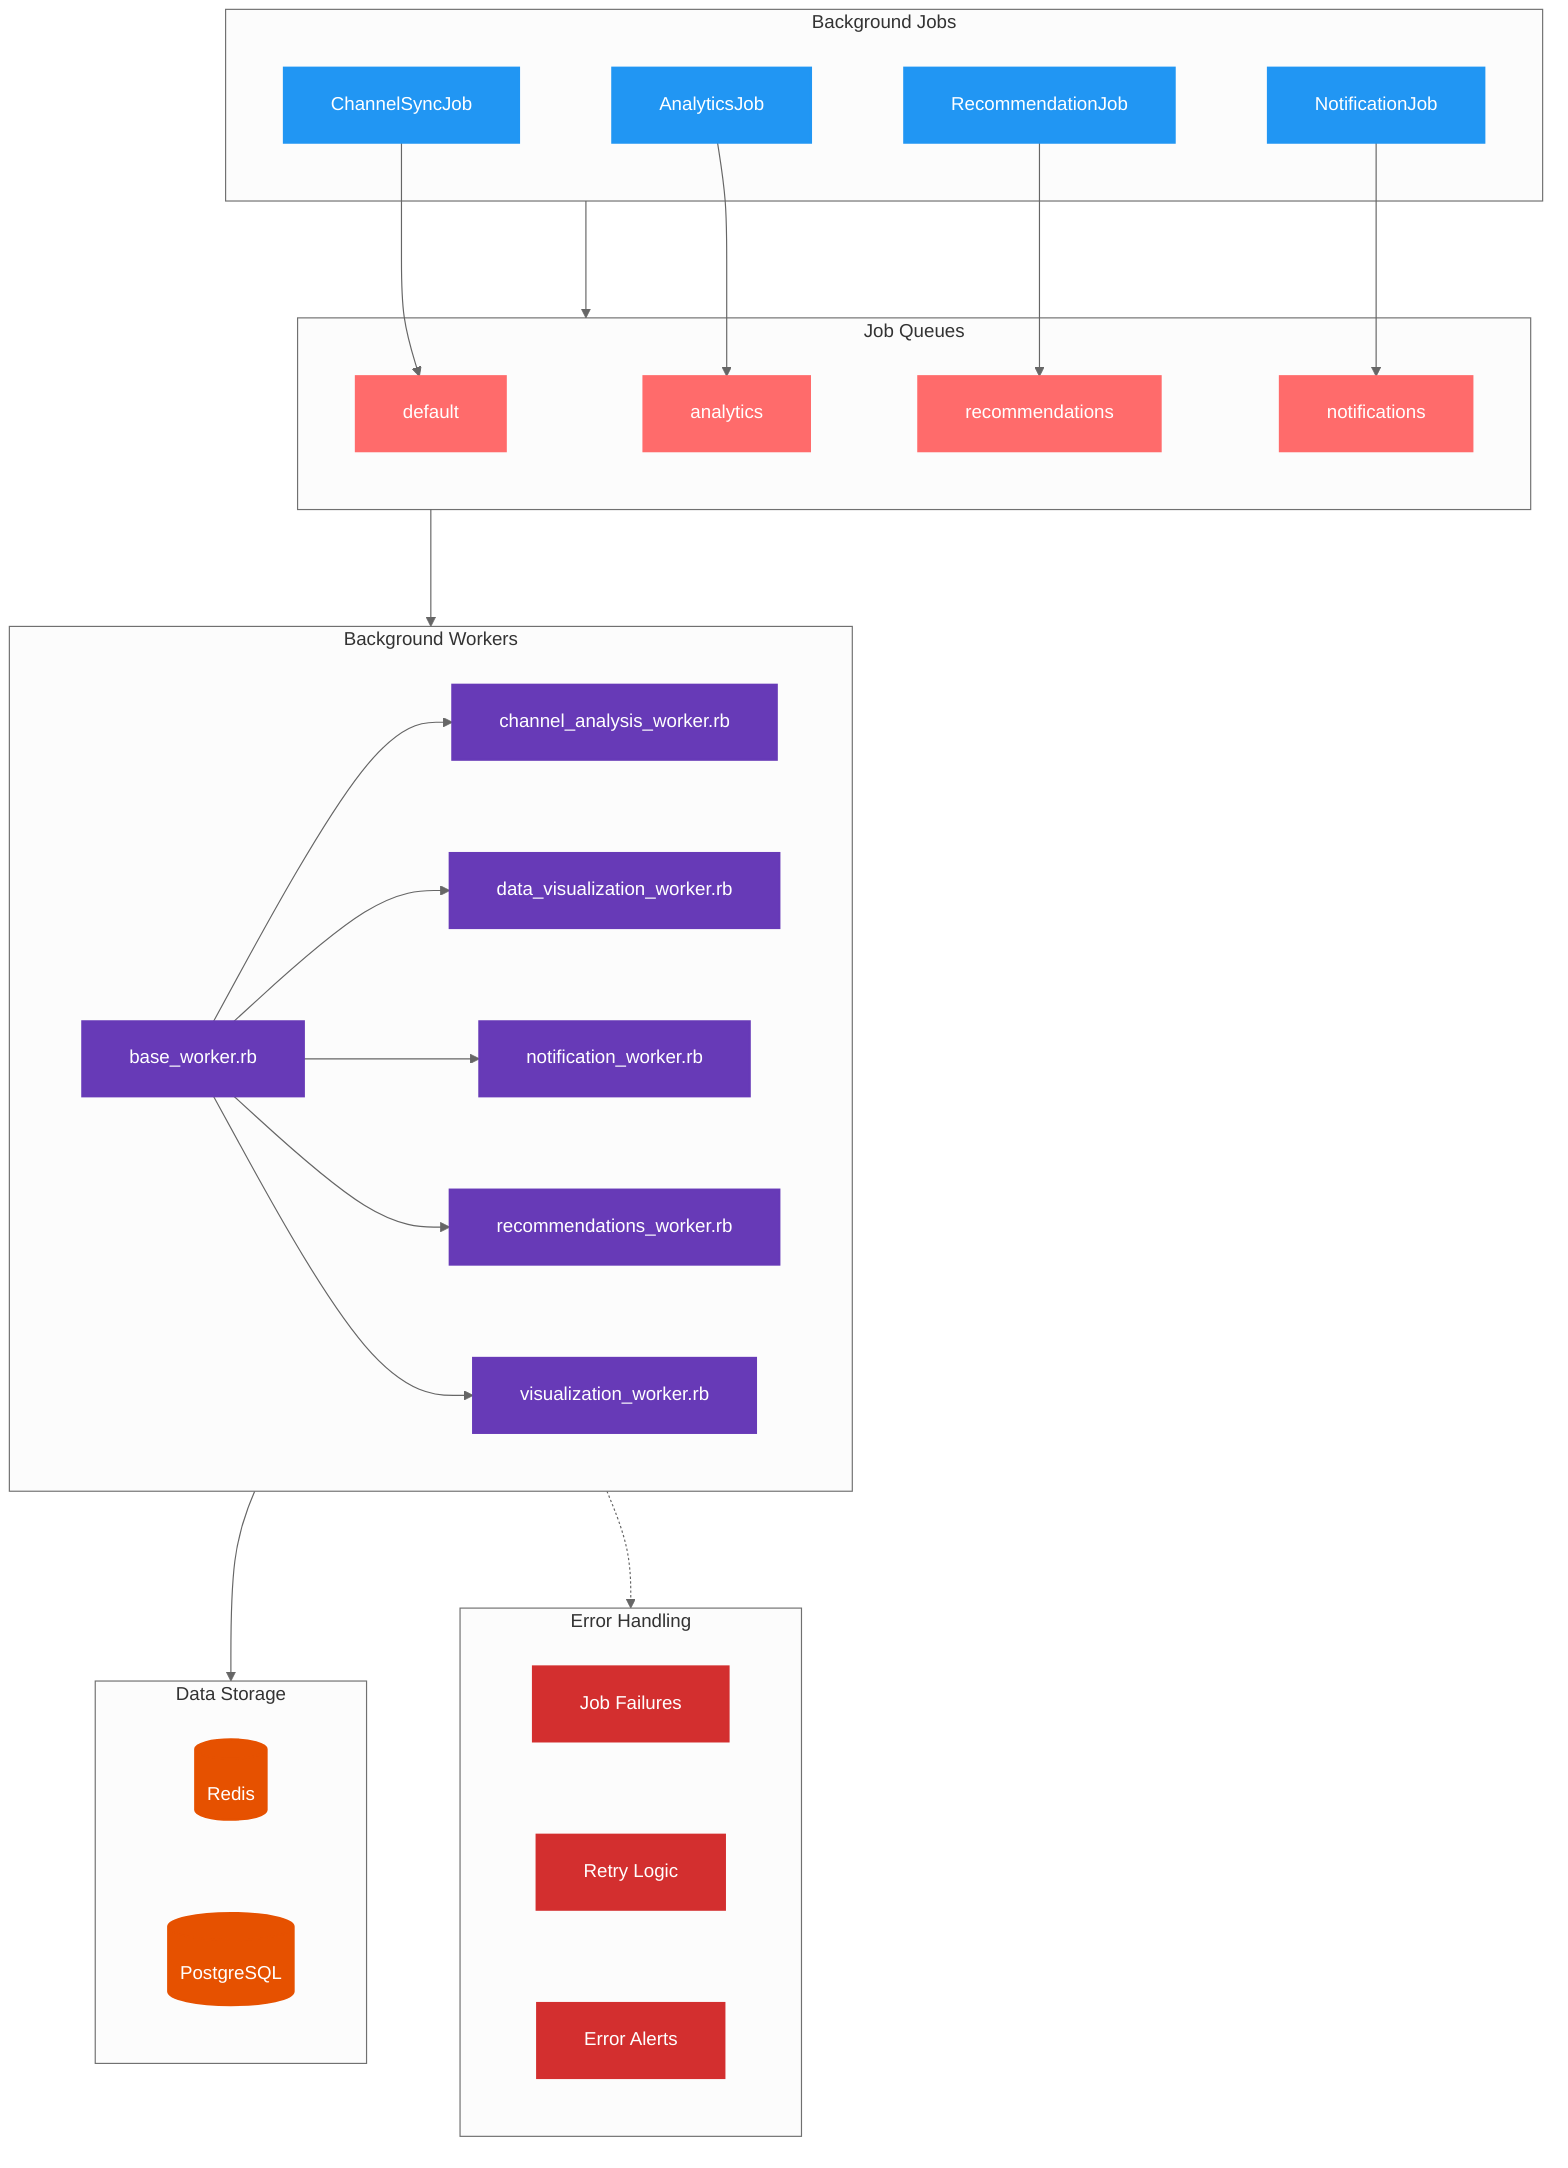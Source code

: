 %%{init: {
  'flowchart': {
    'curve': 'basis',
    'nodeSpacing': 80,
    'rankSpacing': 100,
    'padding': 20
  },
  'theme': 'neutral'
}}%%

graph TB
    %% Style definitions
    classDef worker fill:#673AB7,stroke:#673AB7,color:#fff,stroke-width:2px
    classDef queue fill:#FF6B6B,stroke:#FF6B6B,color:#fff,stroke-width:2px
    classDef job fill:#2196F3,stroke:#2196F3,color:#fff,stroke-width:2px
    classDef storage fill:#E65100,stroke:#E65100,color:#fff,stroke-width:2px
    classDef error fill:#D32F2F,stroke:#D32F2F,color:#fff,stroke-width:2px

    %% Core Workers
    subgraph Workers["Background Workers"]
        BaseWorker["base_worker.rb"]:::worker
        ChannelWorker["channel_analysis_worker.rb"]:::worker
        DataVizWorker["data_visualization_worker.rb"]:::worker
        NotifWorker["notification_worker.rb"]:::worker
        RecoWorker["recommendations_worker.rb"]:::worker
        VizWorker["visualization_worker.rb"]:::worker
    end

    %% Job Types
    subgraph Jobs["Background Jobs"]
        AnalyticsJob["AnalyticsJob"]:::job
        ChannelJob["ChannelSyncJob"]:::job
        RecoJob["RecommendationJob"]:::job
        NotifJob["NotificationJob"]:::job
    end

    %% Queues
    subgraph Queues["Job Queues"]
        DefaultQ["default"]:::queue
        AnalyticsQ["analytics"]:::queue
        RecoQ["recommendations"]:::queue
        NotifQ["notifications"]:::queue
    end

    %% Storage
    subgraph Storage["Data Storage"]
        Redis[(Redis)]:::storage
        DB[(PostgreSQL)]:::storage
    end

    %% Error Handling
    subgraph Errors["Error Handling"]
        JobError["Job Failures"]:::error
        RetryError["Retry Logic"]:::error
        AlertError["Error Alerts"]:::error
    end

    %% Connections
    Jobs --> Queues
    Queues --> Workers
    Workers --> Storage
    Workers -.-> Errors
    
    BaseWorker --> ChannelWorker
    BaseWorker --> DataVizWorker
    BaseWorker --> NotifWorker
    BaseWorker --> RecoWorker
    BaseWorker --> VizWorker

    AnalyticsJob --> AnalyticsQ
    ChannelJob --> DefaultQ
    RecoJob --> RecoQ
    NotifJob --> NotifQ